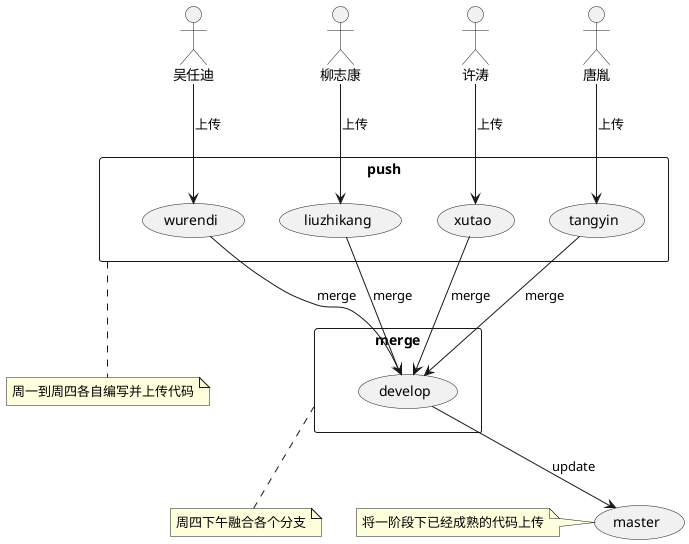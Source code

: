 @startuml
actor 吴任迪
actor 柳志康
actor 许涛
actor 唐胤

usecase master


top to bottom direction

rectangle push{
    usecase wurendi
    usecase liuzhikang
    usecase xutao
    usecase tangyin
    吴任迪 -->wurendi : 上传
    柳志康 -->liuzhikang : 上传
    许涛 -->xutao : 上传
    唐胤 -->tangyin : 上传
}
note bottom of push : 周一到周四各自编写并上传代码

rectangle merge{
    usecase develop
    wurendi-->develop : merge
    liuzhikang-->develop : merge
    xutao-->develop : merge
    tangyin-->develop : merge
}
note bottom of merge : 周四下午融合各个分支

develop-->master : update
note left of master : 将一阶段下已经成熟的代码上传


@enduml

@startuml 菜谱映射
left to right direction
(heat) -->(加热)
(heat level) -->(加热功率)
(open cover) -->(开盖)
(close cover) -->(关盖)
(stir) -->(搅拌)
(stir speed) -->(搅拌速度)
(...\n...\n...)as tmp1
(...\n...\n...)as tmp2
tmp1 -->tmp2
(Season) -->(添加调料)
(running time) -->(运行时间)
(set temperature) -->(设定目标温度)
(weigh) -->(称重)
(get temperature) -->(获得温度)
@enduml
